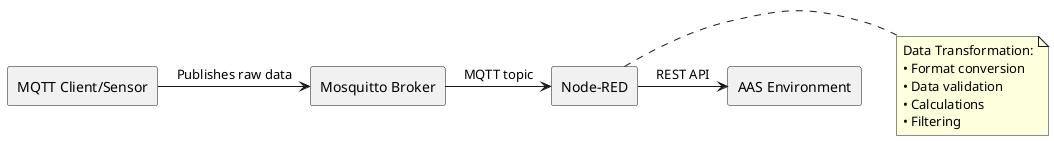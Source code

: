 @startuml
rectangle "MQTT Client/Sensor" as client
rectangle "Mosquitto Broker" as broker
rectangle "Node-RED" as nodered
rectangle "AAS Environment" as aas

client -right-> broker : Publishes raw data
broker -right-> nodered : MQTT topic

note right of nodered
  Data Transformation:
  • Format conversion
  • Data validation
  • Calculations
  • Filtering
end note

nodered -right-> aas : REST API
@enduml